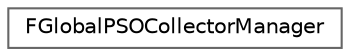 digraph "Graphical Class Hierarchy"
{
 // INTERACTIVE_SVG=YES
 // LATEX_PDF_SIZE
  bgcolor="transparent";
  edge [fontname=Helvetica,fontsize=10,labelfontname=Helvetica,labelfontsize=10];
  node [fontname=Helvetica,fontsize=10,shape=box,height=0.2,width=0.4];
  rankdir="LR";
  Node0 [id="Node000000",label="FGlobalPSOCollectorManager",height=0.2,width=0.4,color="grey40", fillcolor="white", style="filled",URL="$de/de5/classFGlobalPSOCollectorManager.html",tooltip="Manages all collect functions of the globally declared PSOCollectorCreateFunction."];
}
